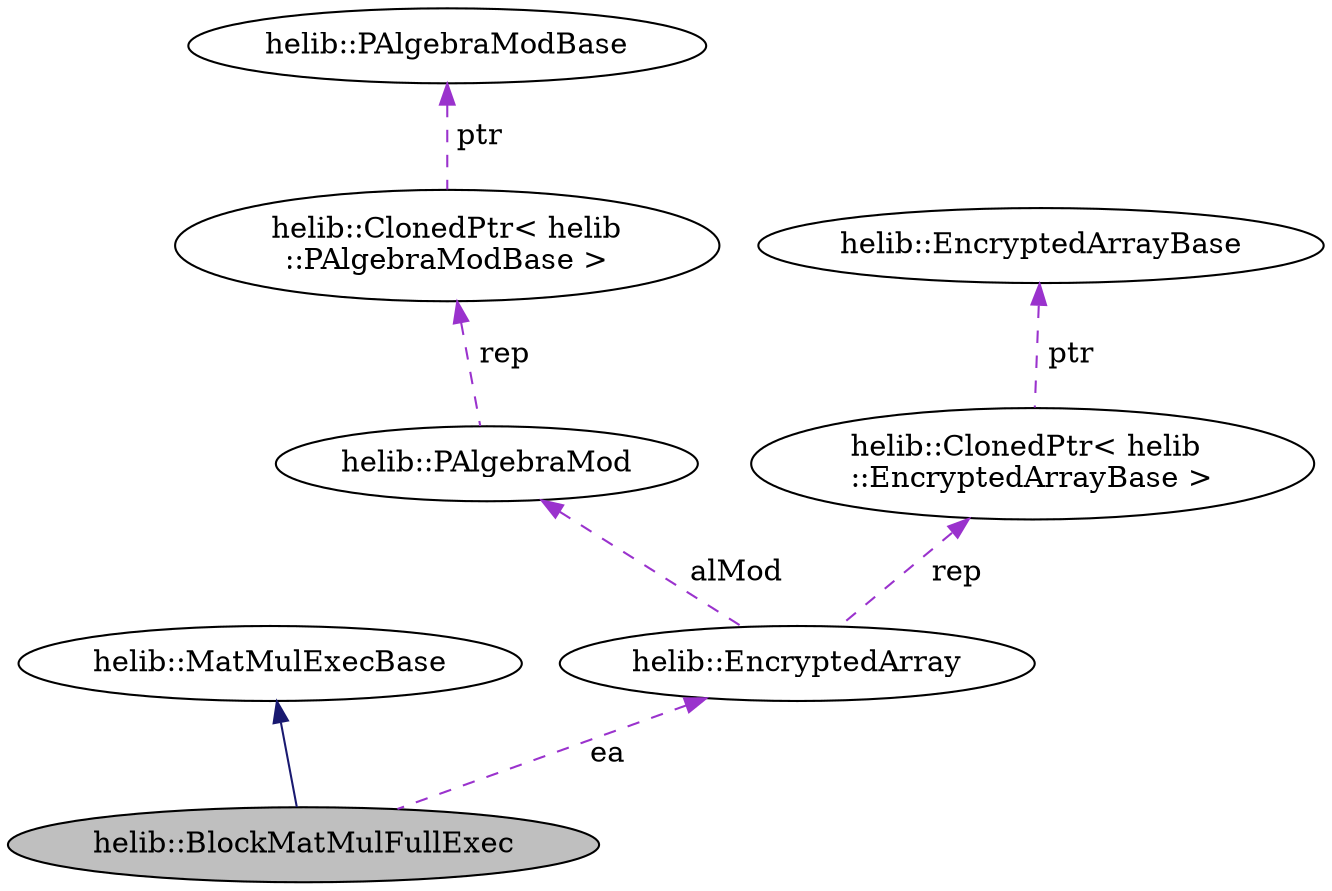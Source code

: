 digraph "helib::BlockMatMulFullExec"
{
  N2 [label="helib::BlockMatMulFullExec",color="black", fillcolor="grey75", style="filled", fontcolor="black"];
  N3 -> N2 [dir="back",color="midnightblue",style="solid"];
  N3 [label="helib::MatMulExecBase",color="black", fillcolor="white", style="filled"];
  N4 -> N2 [dir="back",color="darkorchid3",style="dashed",label=" ea" ];
  N4 [label="helib::EncryptedArray",color="black", fillcolor="white", style="filled",tooltip="A simple wrapper for a smart pointer to an EncryptedArrayBase. This is the interface that higher-leve..."];
  N5 -> N4 [dir="back",color="darkorchid3",style="dashed",label=" alMod" ];
  N5 [label="helib::PAlgebraMod",color="black", fillcolor="white", style="filled",tooltip="The structure of Z[X]/(Phi_m(X), p) "];
  N6 -> N5 [dir="back",color="darkorchid3",style="dashed",label=" rep" ];
  N6 [label="helib::ClonedPtr\< helib\l::PAlgebraModBase \>",color="black", fillcolor="white", style="filled"];
  N7 -> N6 [dir="back",color="darkorchid3",style="dashed",label=" ptr" ];
  N7 [label="helib::PAlgebraModBase",color="black", fillcolor="white", style="filled",tooltip="Virtual base class for PAlgebraMod. "];
  N8 -> N4 [dir="back",color="darkorchid3",style="dashed",label=" rep" ];
  N8 [label="helib::ClonedPtr\< helib\l::EncryptedArrayBase \>",color="black", fillcolor="white", style="filled"];
  N9 -> N8 [dir="back",color="darkorchid3",style="dashed",label=" ptr" ];
  N9 [label="helib::EncryptedArrayBase",color="black", fillcolor="white", style="filled",tooltip="virtual class for data-movement operations on arrays of slots "];
}
digraph "helib::BlockMatMulFullExec"
{
  N0 [label="helib::BlockMatMulFullExec",color="black", fillcolor="grey75", style="filled", fontcolor="black"];
  N1 -> N0 [dir="back",color="midnightblue",style="solid"];
  N1 [label="helib::MatMulExecBase",color="black", fillcolor="white", style="filled"];
}

